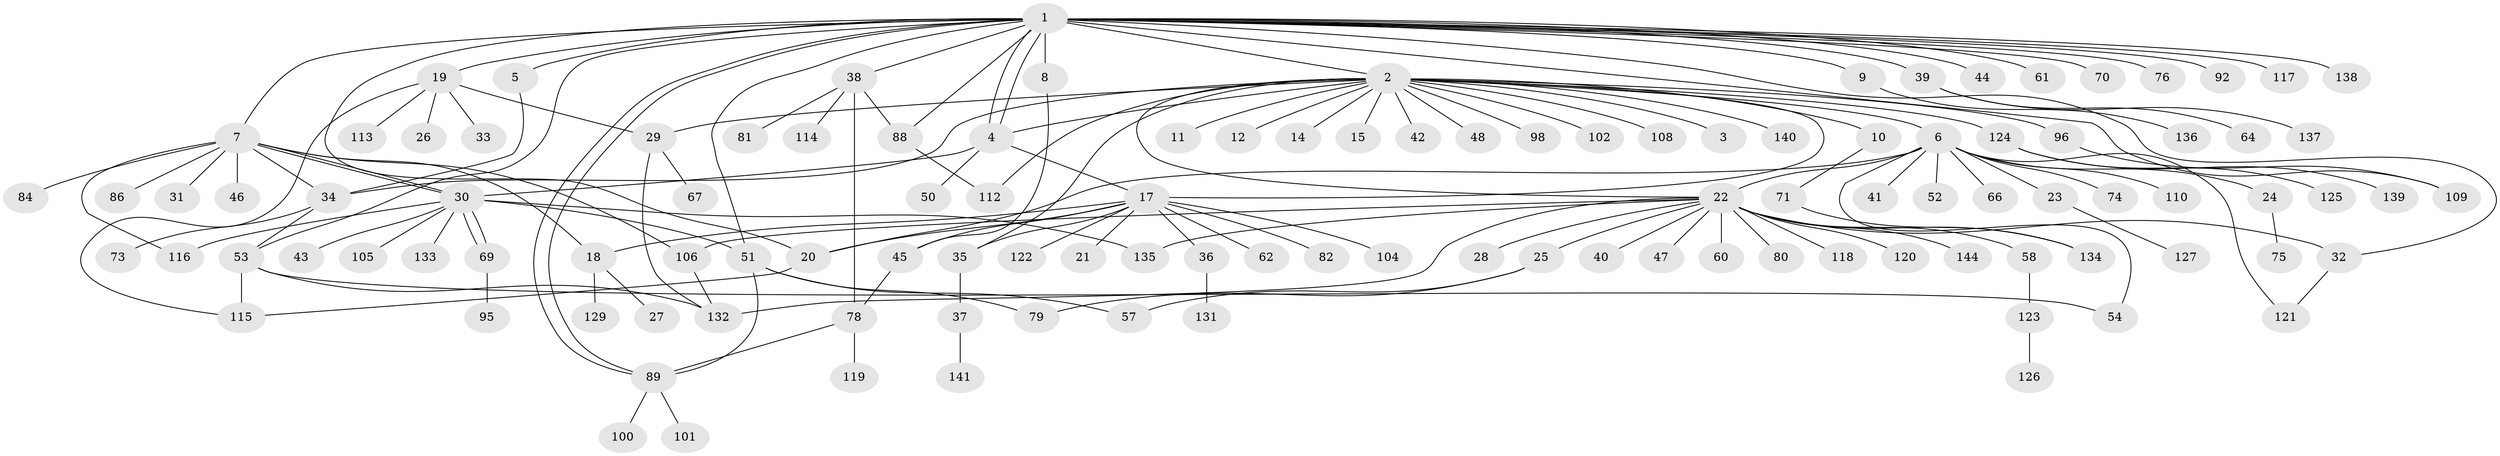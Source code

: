 // original degree distribution, {24: 0.006944444444444444, 20: 0.006944444444444444, 1: 0.5763888888888888, 6: 0.020833333333333332, 2: 0.19444444444444445, 13: 0.013888888888888888, 11: 0.006944444444444444, 4: 0.041666666666666664, 7: 0.013888888888888888, 5: 0.04861111111111111, 17: 0.006944444444444444, 12: 0.006944444444444444, 3: 0.05555555555555555}
// Generated by graph-tools (version 1.1) at 2025/11/02/27/25 16:11:10]
// undirected, 117 vertices, 154 edges
graph export_dot {
graph [start="1"]
  node [color=gray90,style=filled];
  1 [super="+56"];
  2 [super="+16"];
  3;
  4;
  5;
  6 [super="+130"];
  7 [super="+13"];
  8;
  9;
  10;
  11;
  12;
  14;
  15;
  17 [super="+97"];
  18;
  19 [super="+93"];
  20 [super="+103"];
  21;
  22 [super="+49"];
  23;
  24;
  25 [super="+85"];
  26;
  27;
  28;
  29 [super="+59"];
  30 [super="+111"];
  31;
  32;
  33 [super="+90"];
  34 [super="+55"];
  35 [super="+143"];
  36;
  37;
  38;
  39 [super="+68"];
  40;
  41;
  42;
  43 [super="+94"];
  44;
  45;
  46;
  47;
  48;
  50;
  51;
  52 [super="+83"];
  53 [super="+65"];
  54 [super="+77"];
  57 [super="+63"];
  58;
  60;
  61;
  62;
  64;
  66;
  67;
  69 [super="+72"];
  70;
  71;
  73;
  74;
  75;
  76;
  78 [super="+99"];
  79 [super="+87"];
  80;
  81;
  82;
  84;
  86;
  88;
  89 [super="+91"];
  92;
  95;
  96;
  98;
  100;
  101;
  102;
  104;
  105;
  106 [super="+107"];
  108;
  109;
  110;
  112;
  113;
  114;
  115 [super="+128"];
  116;
  117;
  118;
  119;
  120;
  121;
  122;
  123;
  124;
  125;
  126;
  127;
  129;
  131;
  132 [super="+142"];
  133;
  134;
  135;
  136;
  137;
  138;
  139;
  140;
  141;
  144;
  1 -- 2;
  1 -- 4;
  1 -- 4;
  1 -- 5;
  1 -- 7;
  1 -- 8;
  1 -- 9;
  1 -- 19;
  1 -- 20;
  1 -- 32;
  1 -- 38;
  1 -- 39;
  1 -- 44;
  1 -- 61;
  1 -- 70;
  1 -- 76;
  1 -- 88;
  1 -- 89;
  1 -- 89;
  1 -- 92;
  1 -- 109;
  1 -- 117;
  1 -- 138;
  1 -- 51;
  1 -- 53;
  2 -- 3;
  2 -- 4;
  2 -- 6;
  2 -- 10;
  2 -- 11;
  2 -- 12;
  2 -- 14;
  2 -- 15;
  2 -- 22;
  2 -- 29;
  2 -- 34;
  2 -- 35 [weight=2];
  2 -- 42;
  2 -- 48;
  2 -- 98;
  2 -- 108;
  2 -- 124;
  2 -- 140;
  2 -- 96;
  2 -- 112;
  2 -- 17;
  2 -- 102;
  4 -- 17;
  4 -- 30;
  4 -- 50;
  5 -- 34;
  6 -- 20;
  6 -- 22;
  6 -- 23;
  6 -- 24;
  6 -- 41;
  6 -- 52;
  6 -- 54;
  6 -- 66;
  6 -- 74;
  6 -- 110;
  6 -- 121;
  7 -- 18;
  7 -- 30;
  7 -- 30;
  7 -- 34;
  7 -- 46;
  7 -- 84;
  7 -- 86;
  7 -- 106;
  7 -- 116;
  7 -- 31;
  8 -- 45;
  9 -- 136;
  10 -- 71;
  17 -- 18;
  17 -- 20;
  17 -- 21;
  17 -- 35;
  17 -- 36;
  17 -- 45;
  17 -- 62;
  17 -- 82;
  17 -- 104;
  17 -- 122;
  18 -- 27;
  18 -- 129;
  19 -- 26;
  19 -- 29;
  19 -- 33;
  19 -- 113;
  19 -- 115;
  20 -- 115;
  22 -- 25;
  22 -- 28;
  22 -- 32;
  22 -- 40;
  22 -- 47;
  22 -- 58;
  22 -- 60;
  22 -- 80;
  22 -- 106;
  22 -- 118;
  22 -- 120;
  22 -- 134;
  22 -- 135;
  22 -- 144;
  22 -- 132;
  23 -- 127;
  24 -- 75;
  25 -- 57;
  25 -- 79;
  29 -- 67;
  29 -- 132;
  30 -- 43;
  30 -- 51;
  30 -- 69;
  30 -- 69;
  30 -- 105;
  30 -- 116;
  30 -- 133;
  30 -- 135;
  32 -- 121;
  34 -- 53;
  34 -- 73;
  35 -- 37;
  36 -- 131;
  37 -- 141;
  38 -- 78;
  38 -- 81;
  38 -- 88;
  38 -- 114;
  39 -- 64;
  39 -- 137;
  45 -- 78;
  51 -- 57;
  51 -- 89;
  51 -- 79;
  53 -- 54;
  53 -- 132;
  53 -- 115;
  58 -- 123;
  69 -- 95;
  71 -- 134;
  78 -- 89;
  78 -- 119;
  88 -- 112;
  89 -- 100;
  89 -- 101;
  96 -- 109;
  106 -- 132;
  123 -- 126;
  124 -- 125;
  124 -- 139;
}
